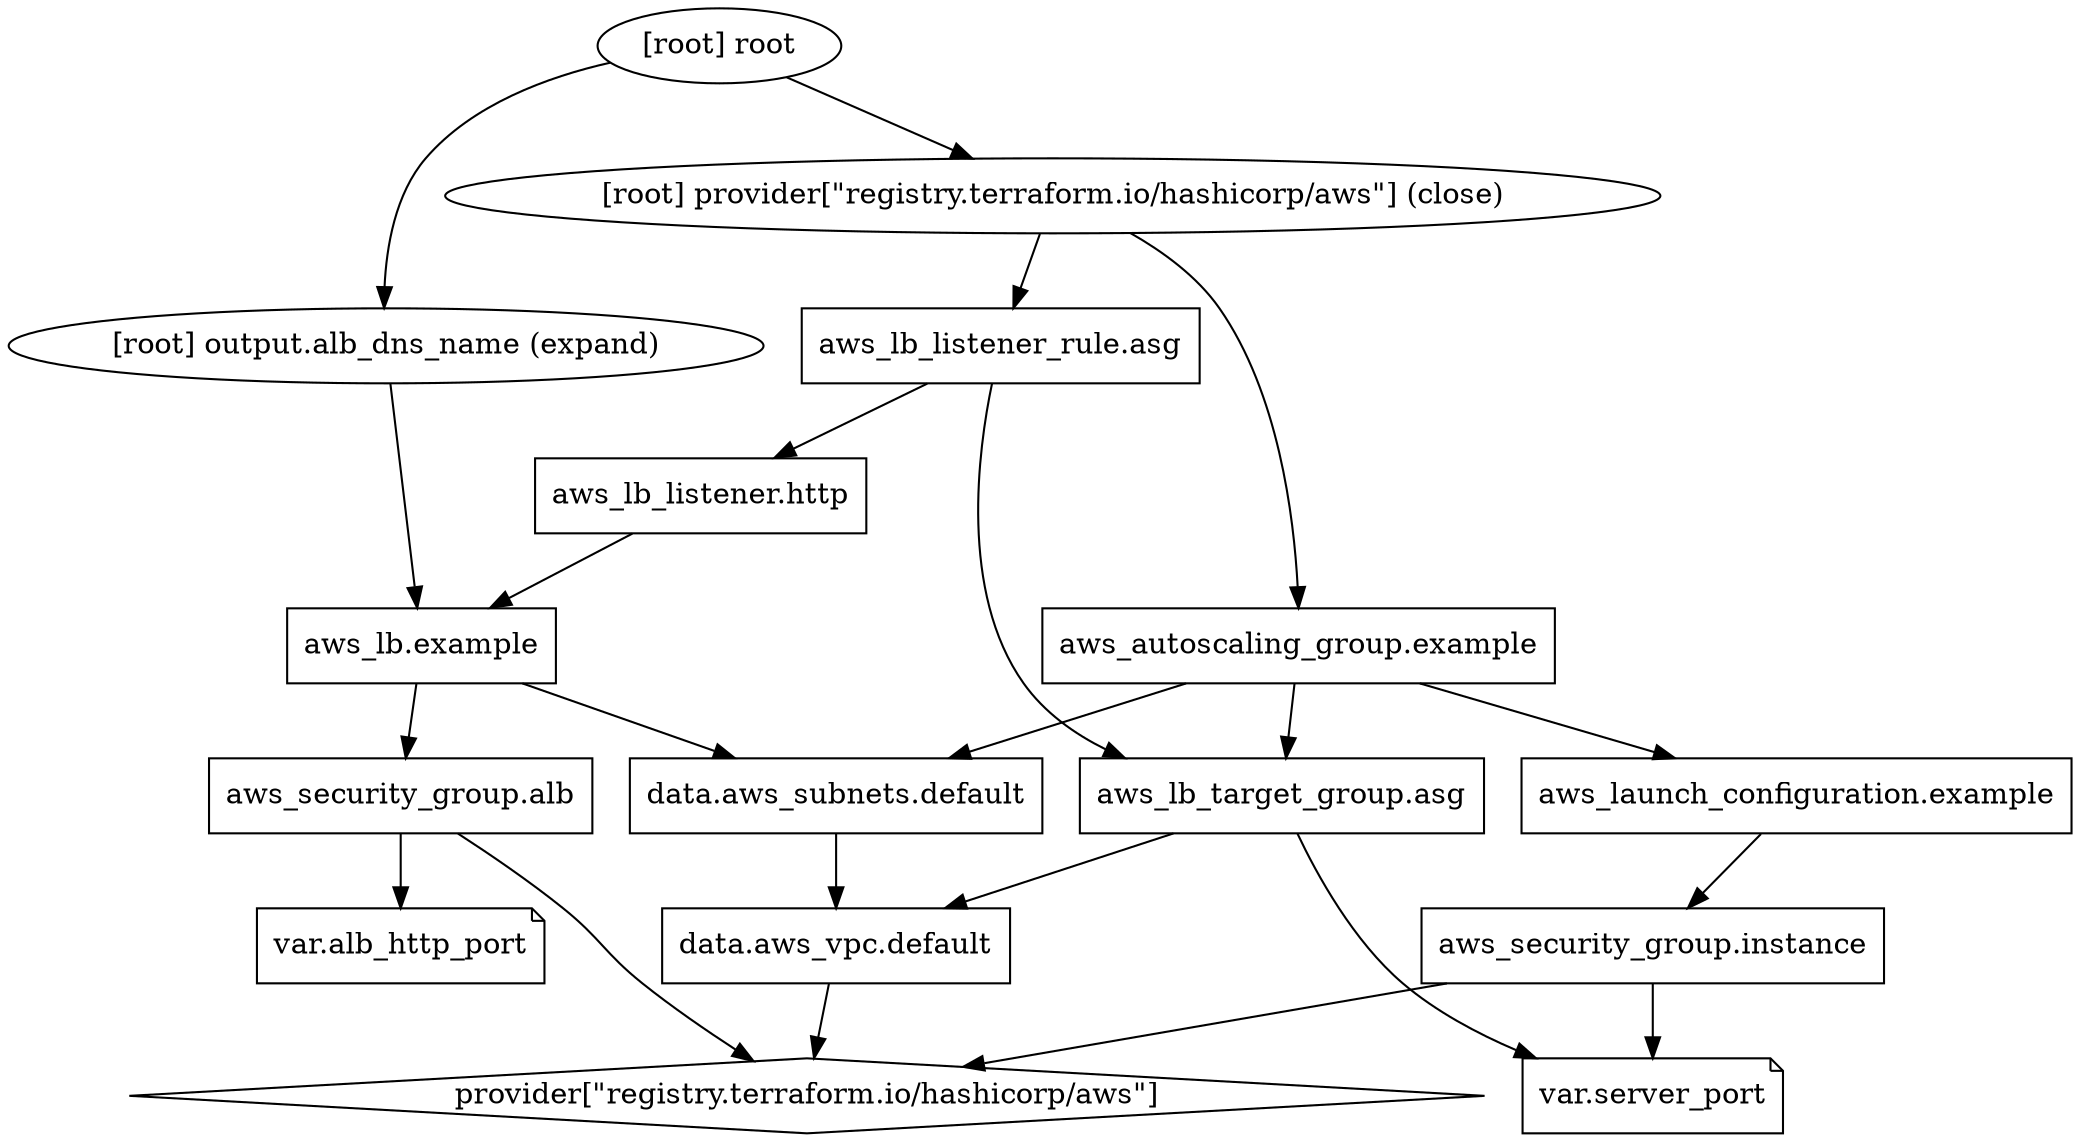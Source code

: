 digraph {
	compound = "true"
	newrank = "true"
	subgraph "root" {
		"[root] aws_autoscaling_group.example (expand)" [label = "aws_autoscaling_group.example", shape = "box"]
		"[root] aws_launch_configuration.example (expand)" [label = "aws_launch_configuration.example", shape = "box"]
		"[root] aws_lb.example (expand)" [label = "aws_lb.example", shape = "box"]
		"[root] aws_lb_listener.http (expand)" [label = "aws_lb_listener.http", shape = "box"]
		"[root] aws_lb_listener_rule.asg (expand)" [label = "aws_lb_listener_rule.asg", shape = "box"]
		"[root] aws_lb_target_group.asg (expand)" [label = "aws_lb_target_group.asg", shape = "box"]
		"[root] aws_security_group.alb (expand)" [label = "aws_security_group.alb", shape = "box"]
		"[root] aws_security_group.instance (expand)" [label = "aws_security_group.instance", shape = "box"]
		"[root] data.aws_subnets.default (expand)" [label = "data.aws_subnets.default", shape = "box"]
		"[root] data.aws_vpc.default (expand)" [label = "data.aws_vpc.default", shape = "box"]
		"[root] provider[\"registry.terraform.io/hashicorp/aws\"]" [label = "provider[\"registry.terraform.io/hashicorp/aws\"]", shape = "diamond"]
		"[root] var.alb_http_port" [label = "var.alb_http_port", shape = "note"]
		"[root] var.server_port" [label = "var.server_port", shape = "note"]
		"[root] aws_autoscaling_group.example (expand)" -> "[root] aws_launch_configuration.example (expand)"
		"[root] aws_autoscaling_group.example (expand)" -> "[root] aws_lb_target_group.asg (expand)"
		"[root] aws_autoscaling_group.example (expand)" -> "[root] data.aws_subnets.default (expand)"
		"[root] aws_launch_configuration.example (expand)" -> "[root] aws_security_group.instance (expand)"
		"[root] aws_lb.example (expand)" -> "[root] aws_security_group.alb (expand)"
		"[root] aws_lb.example (expand)" -> "[root] data.aws_subnets.default (expand)"
		"[root] aws_lb_listener.http (expand)" -> "[root] aws_lb.example (expand)"
		"[root] aws_lb_listener_rule.asg (expand)" -> "[root] aws_lb_listener.http (expand)"
		"[root] aws_lb_listener_rule.asg (expand)" -> "[root] aws_lb_target_group.asg (expand)"
		"[root] aws_lb_target_group.asg (expand)" -> "[root] data.aws_vpc.default (expand)"
		"[root] aws_lb_target_group.asg (expand)" -> "[root] var.server_port"
		"[root] aws_security_group.alb (expand)" -> "[root] provider[\"registry.terraform.io/hashicorp/aws\"]"
		"[root] aws_security_group.alb (expand)" -> "[root] var.alb_http_port"
		"[root] aws_security_group.instance (expand)" -> "[root] provider[\"registry.terraform.io/hashicorp/aws\"]"
		"[root] aws_security_group.instance (expand)" -> "[root] var.server_port"
		"[root] data.aws_subnets.default (expand)" -> "[root] data.aws_vpc.default (expand)"
		"[root] data.aws_vpc.default (expand)" -> "[root] provider[\"registry.terraform.io/hashicorp/aws\"]"
		"[root] output.alb_dns_name (expand)" -> "[root] aws_lb.example (expand)"
		"[root] provider[\"registry.terraform.io/hashicorp/aws\"] (close)" -> "[root] aws_autoscaling_group.example (expand)"
		"[root] provider[\"registry.terraform.io/hashicorp/aws\"] (close)" -> "[root] aws_lb_listener_rule.asg (expand)"
		"[root] root" -> "[root] output.alb_dns_name (expand)"
		"[root] root" -> "[root] provider[\"registry.terraform.io/hashicorp/aws\"] (close)"
	}
}

